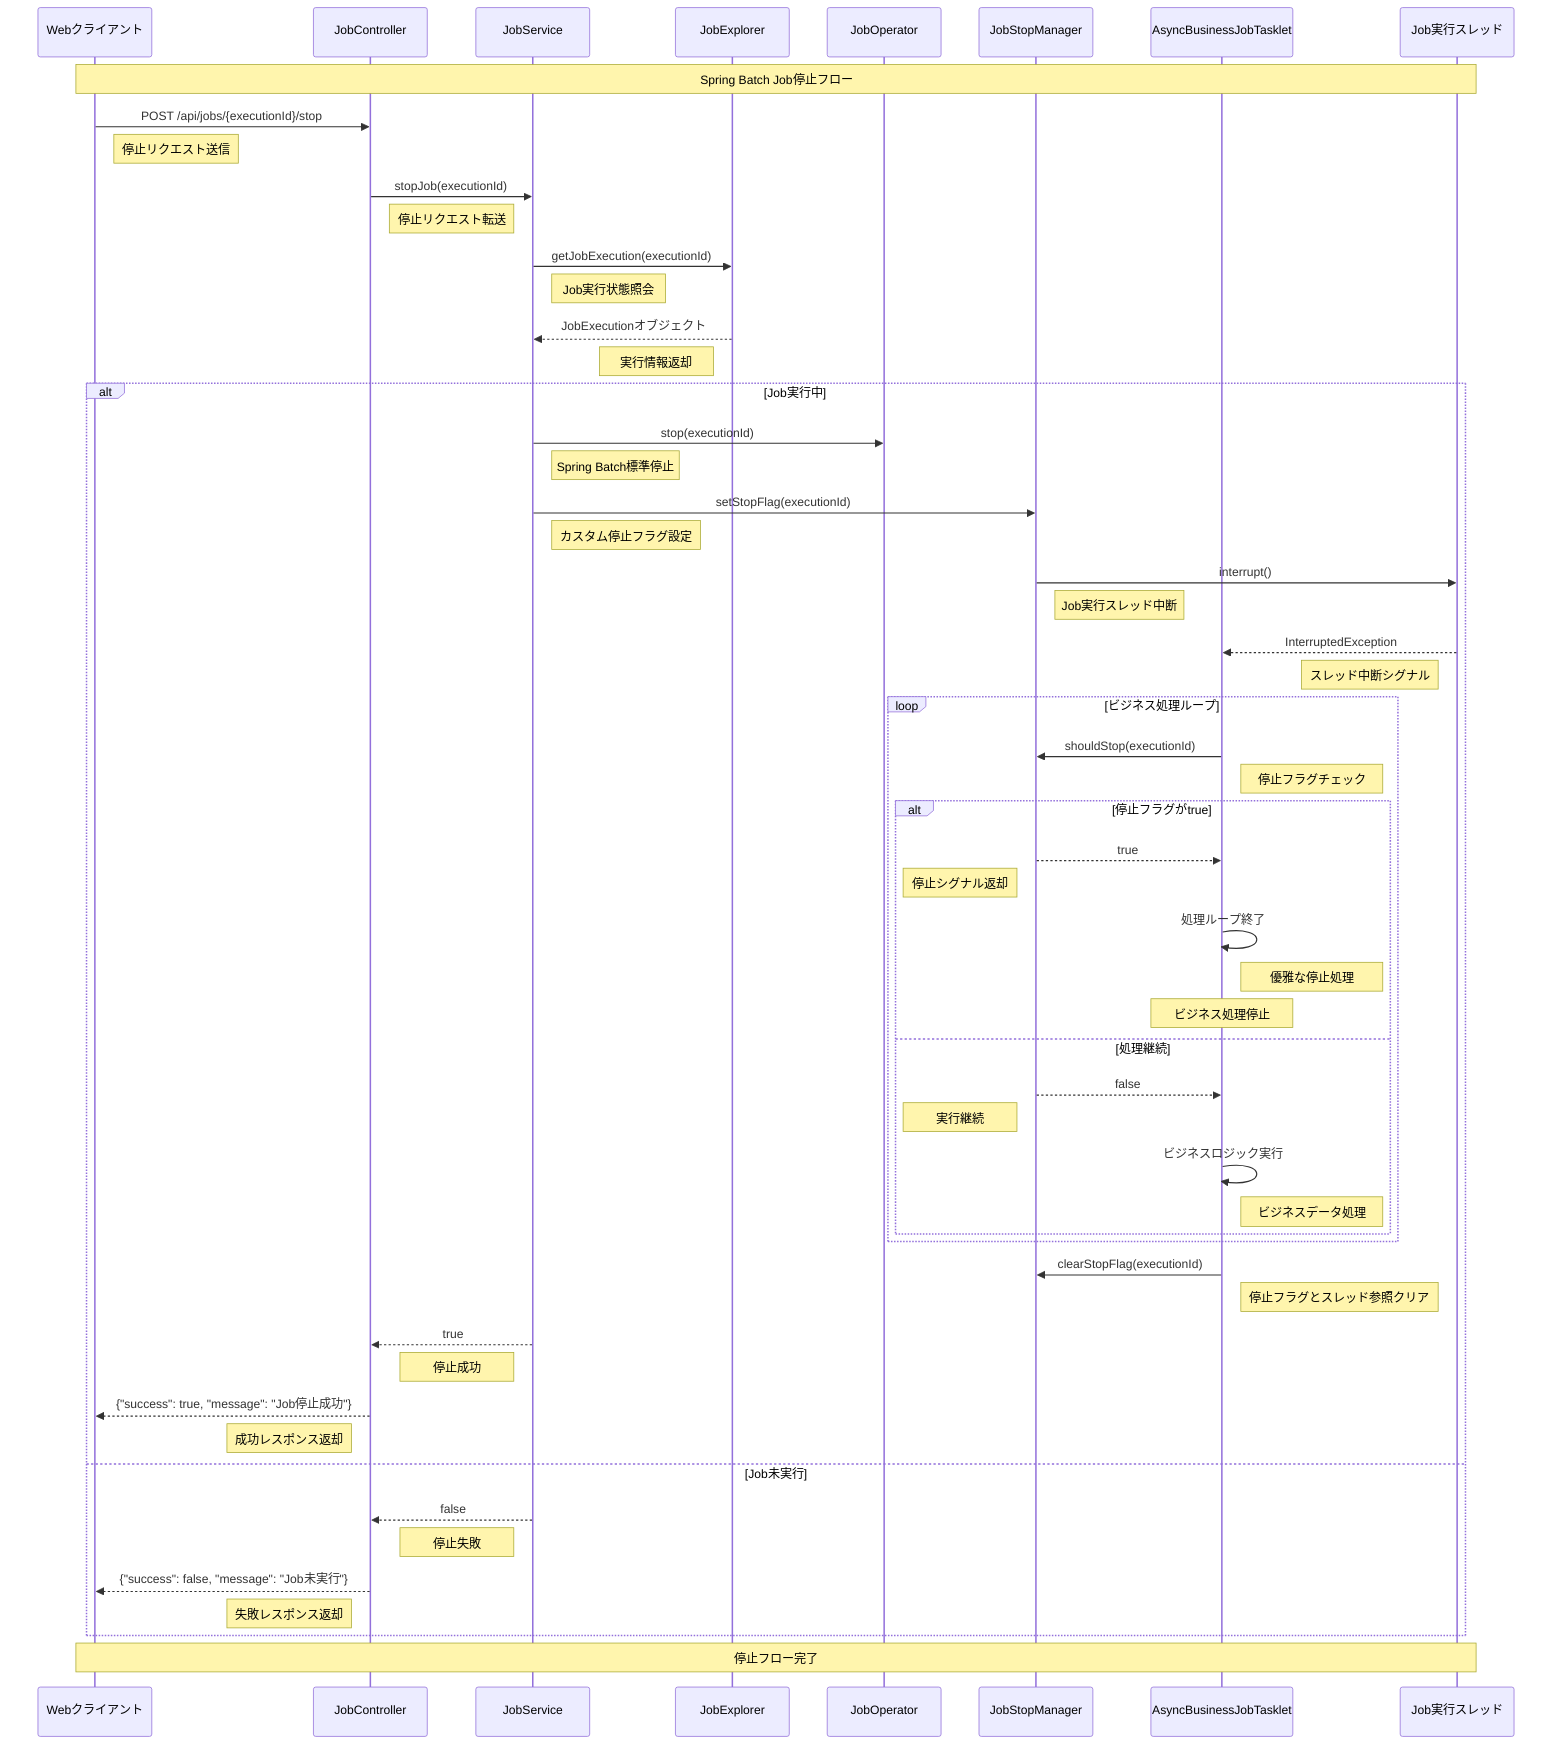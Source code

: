 sequenceDiagram
    participant Client as Webクライアント
    participant Controller as JobController
    participant Service as JobService
    participant Explorer as JobExplorer
    participant Operator as JobOperator
    participant StopManager as JobStopManager
    participant Tasklet as AsyncBusinessJobTasklet
    participant Thread as Job実行スレッド

    Note over Client,Thread: Spring Batch Job停止フロー
    
    Client->>Controller: POST /api/jobs/{executionId}/stop
    Note right of Client: 停止リクエスト送信
    
    Controller->>Service: stopJob(executionId)
    Note right of Controller: 停止リクエスト転送
    
    Service->>Explorer: getJobExecution(executionId)
    Note right of Service: Job実行状態照会
    
    Explorer-->>Service: JobExecutionオブジェクト
    Note left of Explorer: 実行情報返却
    
    alt Job実行中
        Service->>Operator: stop(executionId)
        Note right of Service: Spring Batch標準停止
        
        Service->>StopManager: setStopFlag(executionId)
        Note right of Service: カスタム停止フラグ設定
        
        StopManager->>Thread: interrupt()
        Note right of StopManager: Job実行スレッド中断
        
        Thread-->>Tasklet: InterruptedException
        Note left of Thread: スレッド中断シグナル
        
        loop ビジネス処理ループ
            Tasklet->>StopManager: shouldStop(executionId)
            Note right of Tasklet: 停止フラグチェック
            
            alt 停止フラグがtrue
                StopManager-->>Tasklet: true
                Note left of StopManager: 停止シグナル返却
                
                Tasklet->>Tasklet: 処理ループ終了
                Note right of Tasklet: 優雅な停止処理
                Note over Tasklet: ビジネス処理停止
            else 処理継続
                StopManager-->>Tasklet: false
                Note left of StopManager: 実行継続
                
                Tasklet->>Tasklet: ビジネスロジック実行
                Note right of Tasklet: ビジネスデータ処理
            end
        end
        
        Tasklet->>StopManager: clearStopFlag(executionId)
        Note right of Tasklet: 停止フラグとスレッド参照クリア
        
        Service-->>Controller: true
        Note left of Service: 停止成功
        
        Controller-->>Client: {"success": true, "message": "Job停止成功"}
        Note left of Controller: 成功レスポンス返却
        
    else Job未実行
        Service-->>Controller: false
        Note left of Service: 停止失敗
        
        Controller-->>Client: {"success": false, "message": "Job未実行"}
        Note left of Controller: 失敗レスポンス返却
    end
    
    Note over Client,Thread: 停止フロー完了